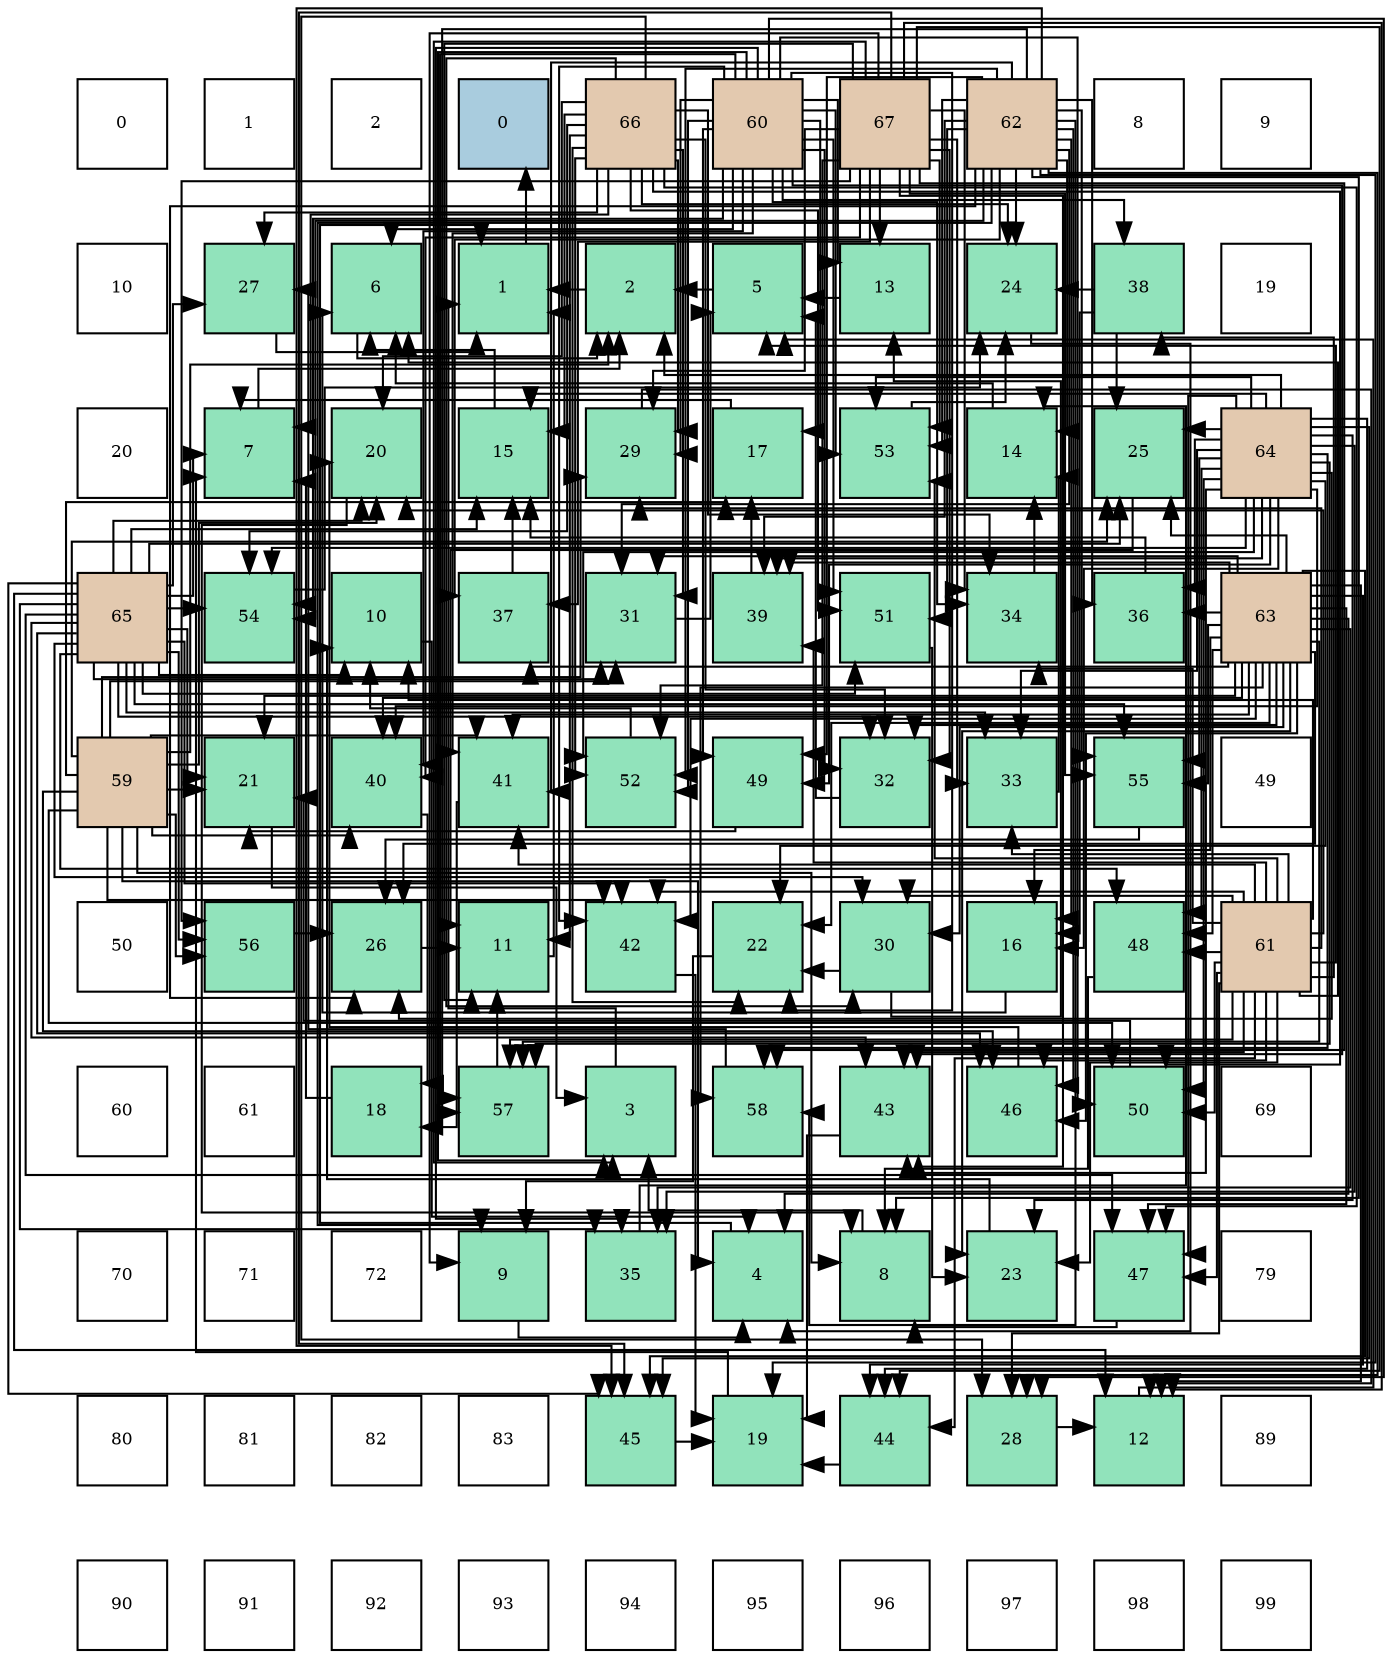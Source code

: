 digraph layout{
 rankdir=TB;
 splines=ortho;
 node [style=filled shape=square fixedsize=true width=0.6];
0[label="0", fontsize=8, fillcolor="#ffffff"];
1[label="1", fontsize=8, fillcolor="#ffffff"];
2[label="2", fontsize=8, fillcolor="#ffffff"];
3[label="0", fontsize=8, fillcolor="#a9ccde"];
4[label="66", fontsize=8, fillcolor="#e3c9af"];
5[label="60", fontsize=8, fillcolor="#e3c9af"];
6[label="67", fontsize=8, fillcolor="#e3c9af"];
7[label="62", fontsize=8, fillcolor="#e3c9af"];
8[label="8", fontsize=8, fillcolor="#ffffff"];
9[label="9", fontsize=8, fillcolor="#ffffff"];
10[label="10", fontsize=8, fillcolor="#ffffff"];
11[label="27", fontsize=8, fillcolor="#91e3bb"];
12[label="6", fontsize=8, fillcolor="#91e3bb"];
13[label="1", fontsize=8, fillcolor="#91e3bb"];
14[label="2", fontsize=8, fillcolor="#91e3bb"];
15[label="5", fontsize=8, fillcolor="#91e3bb"];
16[label="13", fontsize=8, fillcolor="#91e3bb"];
17[label="24", fontsize=8, fillcolor="#91e3bb"];
18[label="38", fontsize=8, fillcolor="#91e3bb"];
19[label="19", fontsize=8, fillcolor="#ffffff"];
20[label="20", fontsize=8, fillcolor="#ffffff"];
21[label="7", fontsize=8, fillcolor="#91e3bb"];
22[label="20", fontsize=8, fillcolor="#91e3bb"];
23[label="15", fontsize=8, fillcolor="#91e3bb"];
24[label="29", fontsize=8, fillcolor="#91e3bb"];
25[label="17", fontsize=8, fillcolor="#91e3bb"];
26[label="53", fontsize=8, fillcolor="#91e3bb"];
27[label="14", fontsize=8, fillcolor="#91e3bb"];
28[label="25", fontsize=8, fillcolor="#91e3bb"];
29[label="64", fontsize=8, fillcolor="#e3c9af"];
30[label="65", fontsize=8, fillcolor="#e3c9af"];
31[label="54", fontsize=8, fillcolor="#91e3bb"];
32[label="10", fontsize=8, fillcolor="#91e3bb"];
33[label="37", fontsize=8, fillcolor="#91e3bb"];
34[label="31", fontsize=8, fillcolor="#91e3bb"];
35[label="39", fontsize=8, fillcolor="#91e3bb"];
36[label="51", fontsize=8, fillcolor="#91e3bb"];
37[label="34", fontsize=8, fillcolor="#91e3bb"];
38[label="36", fontsize=8, fillcolor="#91e3bb"];
39[label="63", fontsize=8, fillcolor="#e3c9af"];
40[label="59", fontsize=8, fillcolor="#e3c9af"];
41[label="21", fontsize=8, fillcolor="#91e3bb"];
42[label="40", fontsize=8, fillcolor="#91e3bb"];
43[label="41", fontsize=8, fillcolor="#91e3bb"];
44[label="52", fontsize=8, fillcolor="#91e3bb"];
45[label="49", fontsize=8, fillcolor="#91e3bb"];
46[label="32", fontsize=8, fillcolor="#91e3bb"];
47[label="33", fontsize=8, fillcolor="#91e3bb"];
48[label="55", fontsize=8, fillcolor="#91e3bb"];
49[label="49", fontsize=8, fillcolor="#ffffff"];
50[label="50", fontsize=8, fillcolor="#ffffff"];
51[label="56", fontsize=8, fillcolor="#91e3bb"];
52[label="26", fontsize=8, fillcolor="#91e3bb"];
53[label="11", fontsize=8, fillcolor="#91e3bb"];
54[label="42", fontsize=8, fillcolor="#91e3bb"];
55[label="22", fontsize=8, fillcolor="#91e3bb"];
56[label="30", fontsize=8, fillcolor="#91e3bb"];
57[label="16", fontsize=8, fillcolor="#91e3bb"];
58[label="48", fontsize=8, fillcolor="#91e3bb"];
59[label="61", fontsize=8, fillcolor="#e3c9af"];
60[label="60", fontsize=8, fillcolor="#ffffff"];
61[label="61", fontsize=8, fillcolor="#ffffff"];
62[label="18", fontsize=8, fillcolor="#91e3bb"];
63[label="57", fontsize=8, fillcolor="#91e3bb"];
64[label="3", fontsize=8, fillcolor="#91e3bb"];
65[label="58", fontsize=8, fillcolor="#91e3bb"];
66[label="43", fontsize=8, fillcolor="#91e3bb"];
67[label="46", fontsize=8, fillcolor="#91e3bb"];
68[label="50", fontsize=8, fillcolor="#91e3bb"];
69[label="69", fontsize=8, fillcolor="#ffffff"];
70[label="70", fontsize=8, fillcolor="#ffffff"];
71[label="71", fontsize=8, fillcolor="#ffffff"];
72[label="72", fontsize=8, fillcolor="#ffffff"];
73[label="9", fontsize=8, fillcolor="#91e3bb"];
74[label="35", fontsize=8, fillcolor="#91e3bb"];
75[label="4", fontsize=8, fillcolor="#91e3bb"];
76[label="8", fontsize=8, fillcolor="#91e3bb"];
77[label="23", fontsize=8, fillcolor="#91e3bb"];
78[label="47", fontsize=8, fillcolor="#91e3bb"];
79[label="79", fontsize=8, fillcolor="#ffffff"];
80[label="80", fontsize=8, fillcolor="#ffffff"];
81[label="81", fontsize=8, fillcolor="#ffffff"];
82[label="82", fontsize=8, fillcolor="#ffffff"];
83[label="83", fontsize=8, fillcolor="#ffffff"];
84[label="45", fontsize=8, fillcolor="#91e3bb"];
85[label="19", fontsize=8, fillcolor="#91e3bb"];
86[label="44", fontsize=8, fillcolor="#91e3bb"];
87[label="28", fontsize=8, fillcolor="#91e3bb"];
88[label="12", fontsize=8, fillcolor="#91e3bb"];
89[label="89", fontsize=8, fillcolor="#ffffff"];
90[label="90", fontsize=8, fillcolor="#ffffff"];
91[label="91", fontsize=8, fillcolor="#ffffff"];
92[label="92", fontsize=8, fillcolor="#ffffff"];
93[label="93", fontsize=8, fillcolor="#ffffff"];
94[label="94", fontsize=8, fillcolor="#ffffff"];
95[label="95", fontsize=8, fillcolor="#ffffff"];
96[label="96", fontsize=8, fillcolor="#ffffff"];
97[label="97", fontsize=8, fillcolor="#ffffff"];
98[label="98", fontsize=8, fillcolor="#ffffff"];
99[label="99", fontsize=8, fillcolor="#ffffff"];
edge [constraint=false, style=vis];13 -> 3;
14 -> 13;
64 -> 13;
75 -> 13;
15 -> 14;
12 -> 14;
21 -> 14;
76 -> 64;
73 -> 75;
32 -> 75;
53 -> 13;
88 -> 15;
16 -> 15;
27 -> 12;
23 -> 12;
57 -> 12;
25 -> 21;
62 -> 21;
85 -> 21;
22 -> 76;
41 -> 64;
55 -> 73;
77 -> 32;
17 -> 75;
28 -> 53;
52 -> 53;
11 -> 13;
87 -> 88;
24 -> 88;
56 -> 16;
56 -> 55;
34 -> 15;
46 -> 15;
47 -> 27;
37 -> 27;
74 -> 27;
38 -> 23;
33 -> 23;
18 -> 57;
18 -> 17;
18 -> 28;
35 -> 25;
42 -> 62;
43 -> 62;
54 -> 85;
66 -> 85;
86 -> 85;
84 -> 85;
67 -> 22;
78 -> 76;
58 -> 76;
45 -> 41;
68 -> 41;
36 -> 77;
44 -> 32;
26 -> 17;
31 -> 17;
48 -> 52;
51 -> 52;
63 -> 53;
65 -> 11;
40 -> 14;
40 -> 75;
40 -> 76;
40 -> 25;
40 -> 22;
40 -> 41;
40 -> 28;
40 -> 24;
40 -> 34;
40 -> 42;
40 -> 43;
40 -> 54;
40 -> 67;
40 -> 68;
40 -> 51;
5 -> 64;
5 -> 12;
5 -> 16;
5 -> 25;
5 -> 55;
5 -> 87;
5 -> 24;
5 -> 46;
5 -> 37;
5 -> 74;
5 -> 18;
5 -> 42;
5 -> 43;
5 -> 54;
5 -> 66;
5 -> 45;
5 -> 68;
5 -> 36;
5 -> 44;
5 -> 26;
5 -> 31;
5 -> 63;
59 -> 15;
59 -> 12;
59 -> 32;
59 -> 22;
59 -> 77;
59 -> 87;
59 -> 24;
59 -> 56;
59 -> 47;
59 -> 37;
59 -> 18;
59 -> 35;
59 -> 43;
59 -> 54;
59 -> 66;
59 -> 86;
59 -> 67;
59 -> 78;
59 -> 58;
59 -> 68;
59 -> 26;
59 -> 63;
7 -> 76;
7 -> 73;
7 -> 27;
7 -> 57;
7 -> 85;
7 -> 17;
7 -> 52;
7 -> 87;
7 -> 34;
7 -> 38;
7 -> 33;
7 -> 35;
7 -> 43;
7 -> 84;
7 -> 67;
7 -> 45;
7 -> 36;
7 -> 44;
7 -> 26;
7 -> 31;
7 -> 48;
7 -> 63;
7 -> 65;
39 -> 75;
39 -> 88;
39 -> 57;
39 -> 41;
39 -> 55;
39 -> 77;
39 -> 28;
39 -> 52;
39 -> 56;
39 -> 34;
39 -> 46;
39 -> 74;
39 -> 38;
39 -> 33;
39 -> 35;
39 -> 42;
39 -> 43;
39 -> 54;
39 -> 86;
39 -> 84;
39 -> 67;
39 -> 78;
39 -> 58;
39 -> 48;
39 -> 63;
39 -> 65;
29 -> 14;
29 -> 23;
29 -> 57;
29 -> 55;
29 -> 77;
29 -> 28;
29 -> 52;
29 -> 47;
29 -> 74;
29 -> 38;
29 -> 35;
29 -> 42;
29 -> 66;
29 -> 86;
29 -> 84;
29 -> 78;
29 -> 58;
29 -> 45;
29 -> 68;
29 -> 44;
29 -> 26;
29 -> 31;
29 -> 48;
29 -> 63;
29 -> 65;
30 -> 21;
30 -> 32;
30 -> 88;
30 -> 23;
30 -> 22;
30 -> 41;
30 -> 28;
30 -> 11;
30 -> 56;
30 -> 34;
30 -> 46;
30 -> 47;
30 -> 74;
30 -> 54;
30 -> 66;
30 -> 84;
30 -> 67;
30 -> 78;
30 -> 58;
30 -> 36;
30 -> 31;
30 -> 48;
30 -> 51;
4 -> 21;
4 -> 53;
4 -> 23;
4 -> 22;
4 -> 55;
4 -> 17;
4 -> 11;
4 -> 87;
4 -> 24;
4 -> 56;
4 -> 34;
4 -> 46;
4 -> 37;
4 -> 78;
4 -> 68;
4 -> 36;
4 -> 44;
4 -> 31;
6 -> 64;
6 -> 73;
6 -> 53;
6 -> 88;
6 -> 16;
6 -> 24;
6 -> 46;
6 -> 47;
6 -> 37;
6 -> 33;
6 -> 42;
6 -> 66;
6 -> 86;
6 -> 84;
6 -> 44;
6 -> 26;
6 -> 48;
6 -> 51;
6 -> 65;
edge [constraint=true, style=invis];
0 -> 10 -> 20 -> 30 -> 40 -> 50 -> 60 -> 70 -> 80 -> 90;
1 -> 11 -> 21 -> 31 -> 41 -> 51 -> 61 -> 71 -> 81 -> 91;
2 -> 12 -> 22 -> 32 -> 42 -> 52 -> 62 -> 72 -> 82 -> 92;
3 -> 13 -> 23 -> 33 -> 43 -> 53 -> 63 -> 73 -> 83 -> 93;
4 -> 14 -> 24 -> 34 -> 44 -> 54 -> 64 -> 74 -> 84 -> 94;
5 -> 15 -> 25 -> 35 -> 45 -> 55 -> 65 -> 75 -> 85 -> 95;
6 -> 16 -> 26 -> 36 -> 46 -> 56 -> 66 -> 76 -> 86 -> 96;
7 -> 17 -> 27 -> 37 -> 47 -> 57 -> 67 -> 77 -> 87 -> 97;
8 -> 18 -> 28 -> 38 -> 48 -> 58 -> 68 -> 78 -> 88 -> 98;
9 -> 19 -> 29 -> 39 -> 49 -> 59 -> 69 -> 79 -> 89 -> 99;
rank = same {0 -> 1 -> 2 -> 3 -> 4 -> 5 -> 6 -> 7 -> 8 -> 9};
rank = same {10 -> 11 -> 12 -> 13 -> 14 -> 15 -> 16 -> 17 -> 18 -> 19};
rank = same {20 -> 21 -> 22 -> 23 -> 24 -> 25 -> 26 -> 27 -> 28 -> 29};
rank = same {30 -> 31 -> 32 -> 33 -> 34 -> 35 -> 36 -> 37 -> 38 -> 39};
rank = same {40 -> 41 -> 42 -> 43 -> 44 -> 45 -> 46 -> 47 -> 48 -> 49};
rank = same {50 -> 51 -> 52 -> 53 -> 54 -> 55 -> 56 -> 57 -> 58 -> 59};
rank = same {60 -> 61 -> 62 -> 63 -> 64 -> 65 -> 66 -> 67 -> 68 -> 69};
rank = same {70 -> 71 -> 72 -> 73 -> 74 -> 75 -> 76 -> 77 -> 78 -> 79};
rank = same {80 -> 81 -> 82 -> 83 -> 84 -> 85 -> 86 -> 87 -> 88 -> 89};
rank = same {90 -> 91 -> 92 -> 93 -> 94 -> 95 -> 96 -> 97 -> 98 -> 99};
}